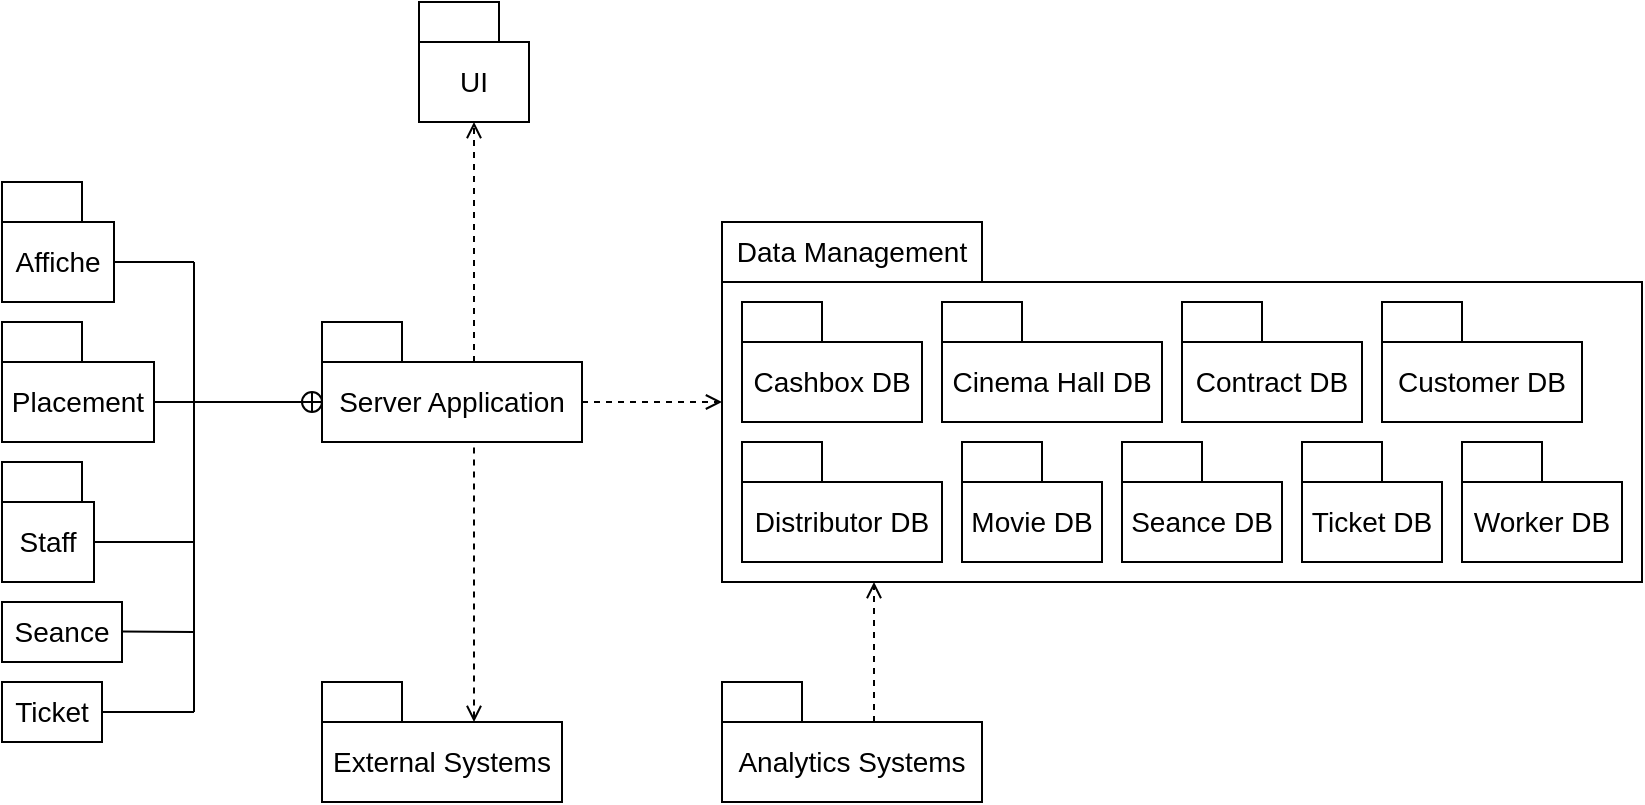 <mxfile version="24.9.1">
  <diagram name="Диаграмма пакетов" id="m-DrVbkVf_Y6W5SICbNS">
    <mxGraphModel dx="819" dy="437" grid="1" gridSize="10" guides="1" tooltips="1" connect="1" arrows="1" fold="1" page="1" pageScale="1" pageWidth="827" pageHeight="1169" math="0" shadow="0">
      <root>
        <mxCell id="0" />
        <mxCell id="1" parent="0" />
        <mxCell id="x9Go8UJo6HBE2D0FCikI-4" value="" style="shape=folder;fontStyle=1;spacingTop=10;tabWidth=40;tabHeight=20;tabPosition=left;html=1;whiteSpace=wrap;labelPosition=center;verticalLabelPosition=middle;align=center;verticalAlign=middle;" parent="1" vertex="1">
          <mxGeometry x="212.5" y="410" width="55" height="60" as="geometry" />
        </mxCell>
        <mxCell id="x9Go8UJo6HBE2D0FCikI-115" value="UI&#xa;" style="text;strokeColor=none;fillColor=none;align=center;verticalAlign=top;spacingLeft=4;spacingRight=4;overflow=hidden;rotatable=0;points=[[0,0.5],[1,0.5]];portConstraint=eastwest;fontSize=14;fontStyle=0;horizontal=1;" parent="1" vertex="1">
          <mxGeometry x="212.5" y="435" width="55" height="25" as="geometry" />
        </mxCell>
        <mxCell id="x9Go8UJo6HBE2D0FCikI-120" value="" style="shape=folder;fontStyle=1;spacingTop=10;tabWidth=40;tabHeight=20;tabPosition=left;html=1;whiteSpace=wrap;labelPosition=center;verticalLabelPosition=middle;align=center;verticalAlign=middle;" parent="1" vertex="1">
          <mxGeometry x="164" y="570" width="130" height="60" as="geometry" />
        </mxCell>
        <mxCell id="x9Go8UJo6HBE2D0FCikI-121" value="Server Application" style="text;strokeColor=none;fillColor=none;align=center;verticalAlign=top;spacingLeft=4;spacingRight=4;overflow=hidden;rotatable=0;points=[[0,0.5],[1,0.5]];portConstraint=eastwest;fontSize=14;fontStyle=0;horizontal=1;" parent="1" vertex="1">
          <mxGeometry x="164" y="595" width="130" height="25" as="geometry" />
        </mxCell>
        <mxCell id="x9Go8UJo6HBE2D0FCikI-122" value="" style="shape=folder;fontStyle=1;spacingTop=10;tabWidth=130;tabHeight=30;tabPosition=left;html=1;whiteSpace=wrap;labelPosition=center;verticalLabelPosition=middle;align=center;verticalAlign=middle;" parent="1" vertex="1">
          <mxGeometry x="364" y="520" width="460" height="180" as="geometry" />
        </mxCell>
        <mxCell id="x9Go8UJo6HBE2D0FCikI-123" value="Data Management" style="text;strokeColor=none;fillColor=none;align=center;verticalAlign=top;spacingLeft=4;spacingRight=4;overflow=hidden;rotatable=0;points=[[0,0.5],[1,0.5]];portConstraint=eastwest;fontSize=14;fontStyle=0;horizontal=1;" parent="1" vertex="1">
          <mxGeometry x="364" y="520" width="130" height="30" as="geometry" />
        </mxCell>
        <mxCell id="x9Go8UJo6HBE2D0FCikI-128" value="" style="shape=folder;fontStyle=1;spacingTop=10;tabWidth=40;tabHeight=20;tabPosition=left;html=1;whiteSpace=wrap;labelPosition=center;verticalLabelPosition=middle;align=center;verticalAlign=middle;" parent="1" vertex="1">
          <mxGeometry x="164" y="750" width="120" height="60" as="geometry" />
        </mxCell>
        <mxCell id="x9Go8UJo6HBE2D0FCikI-129" value="External Systems" style="text;strokeColor=none;fillColor=none;align=center;verticalAlign=top;spacingLeft=4;spacingRight=4;overflow=hidden;rotatable=0;points=[[0,0.5],[1,0.5]];portConstraint=eastwest;fontSize=14;fontStyle=0;horizontal=1;" parent="1" vertex="1">
          <mxGeometry x="164" y="775" width="120" height="25" as="geometry" />
        </mxCell>
        <mxCell id="x9Go8UJo6HBE2D0FCikI-131" value="" style="shape=folder;fontStyle=1;spacingTop=10;tabWidth=40;tabHeight=20;tabPosition=left;html=1;whiteSpace=wrap;labelPosition=center;verticalLabelPosition=middle;align=center;verticalAlign=middle;" parent="1" vertex="1">
          <mxGeometry x="364" y="750" width="130" height="60" as="geometry" />
        </mxCell>
        <mxCell id="x9Go8UJo6HBE2D0FCikI-132" value="Analytics Systems" style="text;strokeColor=none;fillColor=none;align=center;verticalAlign=top;spacingLeft=4;spacingRight=4;overflow=hidden;rotatable=0;points=[[0,0.5],[1,0.5]];portConstraint=eastwest;fontSize=14;fontStyle=0;horizontal=1;" parent="1" vertex="1">
          <mxGeometry x="364" y="775" width="130" height="25" as="geometry" />
        </mxCell>
        <mxCell id="x9Go8UJo6HBE2D0FCikI-133" value="" style="shape=folder;fontStyle=1;spacingTop=10;tabWidth=40;tabHeight=20;tabPosition=left;html=1;whiteSpace=wrap;labelPosition=center;verticalLabelPosition=middle;align=center;verticalAlign=middle;" parent="1" vertex="1">
          <mxGeometry x="4" y="500" width="56" height="60" as="geometry" />
        </mxCell>
        <mxCell id="x9Go8UJo6HBE2D0FCikI-134" value="Affiche" style="text;strokeColor=none;fillColor=none;align=center;verticalAlign=top;spacingLeft=4;spacingRight=4;overflow=hidden;rotatable=0;points=[[0,0.5],[1,0.5]];portConstraint=eastwest;fontSize=14;fontStyle=0;horizontal=1;" parent="1" vertex="1">
          <mxGeometry x="4" y="525" width="56" height="25" as="geometry" />
        </mxCell>
        <mxCell id="x9Go8UJo6HBE2D0FCikI-135" value="" style="shape=folder;fontStyle=1;spacingTop=10;tabWidth=40;tabHeight=20;tabPosition=left;html=1;whiteSpace=wrap;labelPosition=center;verticalLabelPosition=middle;align=center;verticalAlign=middle;" parent="1" vertex="1">
          <mxGeometry x="4" y="570" width="76" height="60" as="geometry" />
        </mxCell>
        <mxCell id="x9Go8UJo6HBE2D0FCikI-136" value="Placement" style="text;strokeColor=none;fillColor=none;align=center;verticalAlign=top;spacingLeft=4;spacingRight=4;overflow=hidden;rotatable=0;points=[[0,0.5],[1,0.5]];portConstraint=eastwest;fontSize=14;fontStyle=0;horizontal=1;" parent="1" vertex="1">
          <mxGeometry x="4" y="595" width="76" height="25" as="geometry" />
        </mxCell>
        <mxCell id="x9Go8UJo6HBE2D0FCikI-143" value="" style="shape=folder;fontStyle=1;spacingTop=10;tabWidth=40;tabHeight=20;tabPosition=left;html=1;whiteSpace=wrap;labelPosition=center;verticalLabelPosition=middle;align=center;verticalAlign=middle;" parent="1" vertex="1">
          <mxGeometry x="374" y="630" width="100" height="60" as="geometry" />
        </mxCell>
        <mxCell id="x9Go8UJo6HBE2D0FCikI-144" value="Distributor DB" style="text;strokeColor=none;fillColor=none;align=center;verticalAlign=top;spacingLeft=4;spacingRight=4;overflow=hidden;rotatable=0;points=[[0,0.5],[1,0.5]];portConstraint=eastwest;fontSize=14;fontStyle=0;horizontal=1;" parent="1" vertex="1">
          <mxGeometry x="374" y="655" width="100" height="25" as="geometry" />
        </mxCell>
        <mxCell id="x9Go8UJo6HBE2D0FCikI-145" value="" style="shape=folder;fontStyle=1;spacingTop=10;tabWidth=40;tabHeight=20;tabPosition=left;html=1;whiteSpace=wrap;labelPosition=center;verticalLabelPosition=middle;align=center;verticalAlign=middle;" parent="1" vertex="1">
          <mxGeometry x="694" y="560" width="100" height="60" as="geometry" />
        </mxCell>
        <mxCell id="x9Go8UJo6HBE2D0FCikI-146" value="Customer DB" style="text;strokeColor=none;fillColor=none;align=center;verticalAlign=top;spacingLeft=4;spacingRight=4;overflow=hidden;rotatable=0;points=[[0,0.5],[1,0.5]];portConstraint=eastwest;fontSize=14;fontStyle=0;horizontal=1;" parent="1" vertex="1">
          <mxGeometry x="694" y="585" width="100" height="25" as="geometry" />
        </mxCell>
        <mxCell id="x9Go8UJo6HBE2D0FCikI-153" value="" style="shape=folder;fontStyle=1;spacingTop=10;tabWidth=40;tabHeight=20;tabPosition=left;html=1;whiteSpace=wrap;labelPosition=center;verticalLabelPosition=middle;align=center;verticalAlign=middle;" parent="1" vertex="1">
          <mxGeometry x="484" y="630" width="70" height="60" as="geometry" />
        </mxCell>
        <mxCell id="x9Go8UJo6HBE2D0FCikI-154" value="Movie DB" style="text;strokeColor=none;fillColor=none;align=center;verticalAlign=top;spacingLeft=4;spacingRight=4;overflow=hidden;rotatable=0;points=[[0,0.5],[1,0.5]];portConstraint=eastwest;fontSize=14;fontStyle=0;horizontal=1;" parent="1" vertex="1">
          <mxGeometry x="484" y="655" width="70" height="25" as="geometry" />
        </mxCell>
        <mxCell id="x9Go8UJo6HBE2D0FCikI-155" value="" style="shape=folder;fontStyle=1;spacingTop=10;tabWidth=40;tabHeight=20;tabPosition=left;html=1;whiteSpace=wrap;labelPosition=center;verticalLabelPosition=middle;align=center;verticalAlign=middle;" parent="1" vertex="1">
          <mxGeometry x="374" y="560" width="90" height="60" as="geometry" />
        </mxCell>
        <mxCell id="x9Go8UJo6HBE2D0FCikI-156" value="Cashbox DB" style="text;strokeColor=none;fillColor=none;align=center;verticalAlign=top;spacingLeft=4;spacingRight=4;overflow=hidden;rotatable=0;points=[[0,0.5],[1,0.5]];portConstraint=eastwest;fontSize=14;fontStyle=0;horizontal=1;" parent="1" vertex="1">
          <mxGeometry x="374" y="585" width="90" height="25" as="geometry" />
        </mxCell>
        <mxCell id="x9Go8UJo6HBE2D0FCikI-157" value="" style="shape=folder;fontStyle=1;spacingTop=10;tabWidth=40;tabHeight=20;tabPosition=left;html=1;whiteSpace=wrap;labelPosition=center;verticalLabelPosition=middle;align=center;verticalAlign=middle;" parent="1" vertex="1">
          <mxGeometry x="474" y="560" width="110" height="60" as="geometry" />
        </mxCell>
        <mxCell id="x9Go8UJo6HBE2D0FCikI-158" value="Cinema Hall DB" style="text;strokeColor=none;fillColor=none;align=center;verticalAlign=top;spacingLeft=4;spacingRight=4;overflow=hidden;rotatable=0;points=[[0,0.5],[1,0.5]];portConstraint=eastwest;fontSize=14;fontStyle=0;horizontal=1;" parent="1" vertex="1">
          <mxGeometry x="474" y="585" width="110" height="25" as="geometry" />
        </mxCell>
        <mxCell id="x9Go8UJo6HBE2D0FCikI-159" value="" style="shape=folder;fontStyle=1;spacingTop=10;tabWidth=40;tabHeight=20;tabPosition=left;html=1;whiteSpace=wrap;labelPosition=center;verticalLabelPosition=middle;align=center;verticalAlign=middle;" parent="1" vertex="1">
          <mxGeometry x="654" y="630" width="70" height="60" as="geometry" />
        </mxCell>
        <mxCell id="x9Go8UJo6HBE2D0FCikI-160" value="Ticket DB" style="text;strokeColor=none;fillColor=none;align=center;verticalAlign=top;spacingLeft=4;spacingRight=4;overflow=hidden;rotatable=0;points=[[0,0.5],[1,0.5]];portConstraint=eastwest;fontSize=14;fontStyle=0;horizontal=1;" parent="1" vertex="1">
          <mxGeometry x="654" y="655" width="70" height="25" as="geometry" />
        </mxCell>
        <mxCell id="x9Go8UJo6HBE2D0FCikI-161" value="" style="shape=folder;fontStyle=1;spacingTop=10;tabWidth=40;tabHeight=20;tabPosition=left;html=1;whiteSpace=wrap;labelPosition=center;verticalLabelPosition=middle;align=center;verticalAlign=middle;" parent="1" vertex="1">
          <mxGeometry x="564" y="630" width="80" height="60" as="geometry" />
        </mxCell>
        <mxCell id="x9Go8UJo6HBE2D0FCikI-162" value="Seance DB" style="text;strokeColor=none;fillColor=none;align=center;verticalAlign=top;spacingLeft=4;spacingRight=4;overflow=hidden;rotatable=0;points=[[0,0.5],[1,0.5]];portConstraint=eastwest;fontSize=14;fontStyle=0;horizontal=1;" parent="1" vertex="1">
          <mxGeometry x="564" y="655" width="80" height="25" as="geometry" />
        </mxCell>
        <mxCell id="x9Go8UJo6HBE2D0FCikI-164" value="" style="shape=folder;fontStyle=1;spacingTop=10;tabWidth=40;tabHeight=20;tabPosition=left;html=1;whiteSpace=wrap;labelPosition=center;verticalLabelPosition=middle;align=center;verticalAlign=middle;" parent="1" vertex="1">
          <mxGeometry x="594" y="560" width="90" height="60" as="geometry" />
        </mxCell>
        <mxCell id="x9Go8UJo6HBE2D0FCikI-165" value="Contract DB" style="text;strokeColor=none;fillColor=none;align=center;verticalAlign=top;spacingLeft=4;spacingRight=4;overflow=hidden;rotatable=0;points=[[0,0.5],[1,0.5]];portConstraint=eastwest;fontSize=14;fontStyle=0;horizontal=1;" parent="1" vertex="1">
          <mxGeometry x="594" y="585" width="90" height="25" as="geometry" />
        </mxCell>
        <mxCell id="x9Go8UJo6HBE2D0FCikI-166" value="" style="shape=folder;fontStyle=1;spacingTop=10;tabWidth=40;tabHeight=20;tabPosition=left;html=1;whiteSpace=wrap;labelPosition=center;verticalLabelPosition=middle;align=center;verticalAlign=middle;" parent="1" vertex="1">
          <mxGeometry x="734" y="630" width="80" height="60" as="geometry" />
        </mxCell>
        <mxCell id="x9Go8UJo6HBE2D0FCikI-167" value="Worker DB" style="text;strokeColor=none;fillColor=none;align=center;verticalAlign=top;spacingLeft=4;spacingRight=4;overflow=hidden;rotatable=0;points=[[0,0.5],[1,0.5]];portConstraint=eastwest;fontSize=14;fontStyle=0;horizontal=1;" parent="1" vertex="1">
          <mxGeometry x="734" y="655" width="80" height="25" as="geometry" />
        </mxCell>
        <mxCell id="x9Go8UJo6HBE2D0FCikI-168" value="&lt;font style=&quot;font-size: 14px;&quot;&gt;Ticket&lt;/font&gt;" style="rounded=0;whiteSpace=wrap;html=1;verticalAlign=middle;" parent="1" vertex="1">
          <mxGeometry x="4" y="750" width="50" height="30" as="geometry" />
        </mxCell>
        <mxCell id="x9Go8UJo6HBE2D0FCikI-169" value="&lt;font style=&quot;font-size: 14px;&quot;&gt;Seance&lt;/font&gt;" style="rounded=0;whiteSpace=wrap;html=1;verticalAlign=middle;" parent="1" vertex="1">
          <mxGeometry x="4" y="710" width="60" height="30" as="geometry" />
        </mxCell>
        <mxCell id="x9Go8UJo6HBE2D0FCikI-174" value="" style="shape=folder;fontStyle=1;spacingTop=10;tabWidth=40;tabHeight=20;tabPosition=left;html=1;whiteSpace=wrap;labelPosition=center;verticalLabelPosition=middle;align=center;verticalAlign=middle;" parent="1" vertex="1">
          <mxGeometry x="4" y="640" width="46" height="60" as="geometry" />
        </mxCell>
        <mxCell id="x9Go8UJo6HBE2D0FCikI-175" value="Staff" style="text;strokeColor=none;fillColor=none;align=center;verticalAlign=top;spacingLeft=4;spacingRight=4;overflow=hidden;rotatable=0;points=[[0,0.5],[1,0.5]];portConstraint=eastwest;fontSize=14;fontStyle=0;horizontal=1;" parent="1" vertex="1">
          <mxGeometry x="4" y="665" width="46" height="25" as="geometry" />
        </mxCell>
        <mxCell id="x9Go8UJo6HBE2D0FCikI-178" value="" style="endArrow=open;dashed=1;html=1;rounded=0;entryX=0.5;entryY=1;entryDx=0;entryDy=0;entryPerimeter=0;endFill=0;" parent="1" edge="1">
          <mxGeometry width="50" height="50" relative="1" as="geometry">
            <mxPoint x="240" y="590" as="sourcePoint" />
            <mxPoint x="240" y="470" as="targetPoint" />
          </mxGeometry>
        </mxCell>
        <mxCell id="x9Go8UJo6HBE2D0FCikI-179" value="" style="endArrow=open;dashed=1;html=1;rounded=0;endFill=0;" parent="1" target="x9Go8UJo6HBE2D0FCikI-122" edge="1">
          <mxGeometry width="50" height="50" relative="1" as="geometry">
            <mxPoint x="294" y="610" as="sourcePoint" />
            <mxPoint x="350" y="610" as="targetPoint" />
          </mxGeometry>
        </mxCell>
        <mxCell id="x9Go8UJo6HBE2D0FCikI-180" value="" style="endArrow=none;dashed=1;html=1;rounded=0;endFill=0;startArrow=open;startFill=0;" parent="1" edge="1">
          <mxGeometry width="50" height="50" relative="1" as="geometry">
            <mxPoint x="240" y="770" as="sourcePoint" />
            <mxPoint x="240" y="630" as="targetPoint" />
          </mxGeometry>
        </mxCell>
        <mxCell id="x9Go8UJo6HBE2D0FCikI-181" value="" style="endArrow=open;dashed=1;html=1;rounded=0;endFill=0;" parent="1" edge="1">
          <mxGeometry width="50" height="50" relative="1" as="geometry">
            <mxPoint x="440" y="770" as="sourcePoint" />
            <mxPoint x="440" y="700" as="targetPoint" />
          </mxGeometry>
        </mxCell>
        <mxCell id="x9Go8UJo6HBE2D0FCikI-183" value="" style="verticalLabelPosition=bottom;verticalAlign=top;html=1;shape=mxgraph.flowchart.summing_function;" parent="1" vertex="1">
          <mxGeometry x="154" y="605" width="10" height="10" as="geometry" />
        </mxCell>
        <mxCell id="x9Go8UJo6HBE2D0FCikI-184" value="" style="endArrow=none;html=1;rounded=0;exitX=0;exitY=0.5;exitDx=0;exitDy=0;exitPerimeter=0;" parent="1" source="x9Go8UJo6HBE2D0FCikI-183" edge="1">
          <mxGeometry width="50" height="50" relative="1" as="geometry">
            <mxPoint x="138" y="610" as="sourcePoint" />
            <mxPoint x="80" y="610" as="targetPoint" />
          </mxGeometry>
        </mxCell>
        <mxCell id="x9Go8UJo6HBE2D0FCikI-185" value="" style="endArrow=none;html=1;rounded=0;" parent="1" edge="1">
          <mxGeometry width="50" height="50" relative="1" as="geometry">
            <mxPoint x="100" y="765" as="sourcePoint" />
            <mxPoint x="100" y="540" as="targetPoint" />
          </mxGeometry>
        </mxCell>
        <mxCell id="x9Go8UJo6HBE2D0FCikI-186" value="" style="endArrow=none;html=1;rounded=0;" parent="1" edge="1">
          <mxGeometry width="50" height="50" relative="1" as="geometry">
            <mxPoint x="60" y="540" as="sourcePoint" />
            <mxPoint x="100" y="540" as="targetPoint" />
          </mxGeometry>
        </mxCell>
        <mxCell id="x9Go8UJo6HBE2D0FCikI-187" value="" style="endArrow=none;html=1;rounded=0;" parent="1" edge="1">
          <mxGeometry width="50" height="50" relative="1" as="geometry">
            <mxPoint x="100" y="680" as="sourcePoint" />
            <mxPoint x="50" y="680" as="targetPoint" />
          </mxGeometry>
        </mxCell>
        <mxCell id="x9Go8UJo6HBE2D0FCikI-188" value="" style="endArrow=none;html=1;rounded=0;" parent="1" edge="1">
          <mxGeometry width="50" height="50" relative="1" as="geometry">
            <mxPoint x="100" y="725" as="sourcePoint" />
            <mxPoint x="64" y="724.81" as="targetPoint" />
          </mxGeometry>
        </mxCell>
        <mxCell id="x9Go8UJo6HBE2D0FCikI-189" value="" style="endArrow=none;html=1;rounded=0;" parent="1" edge="1">
          <mxGeometry width="50" height="50" relative="1" as="geometry">
            <mxPoint x="100" y="765" as="sourcePoint" />
            <mxPoint x="54" y="765" as="targetPoint" />
          </mxGeometry>
        </mxCell>
      </root>
    </mxGraphModel>
  </diagram>
</mxfile>
